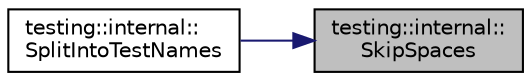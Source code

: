 digraph "testing::internal::SkipSpaces"
{
 // LATEX_PDF_SIZE
  bgcolor="transparent";
  edge [fontname="Helvetica",fontsize="10",labelfontname="Helvetica",labelfontsize="10"];
  node [fontname="Helvetica",fontsize="10",shape=record];
  rankdir="RL";
  Node1 [label="testing::internal::\lSkipSpaces",height=0.2,width=0.4,color="black", fillcolor="grey75", style="filled", fontcolor="black",tooltip=" "];
  Node1 -> Node2 [dir="back",color="midnightblue",fontsize="10",style="solid",fontname="Helvetica"];
  Node2 [label="testing::internal::\lSplitIntoTestNames",height=0.2,width=0.4,color="black",URL="$namespacetesting_1_1internal.html#a1cdc05eb6f60c8f1a99615d7ecf46af9",tooltip=" "];
}
